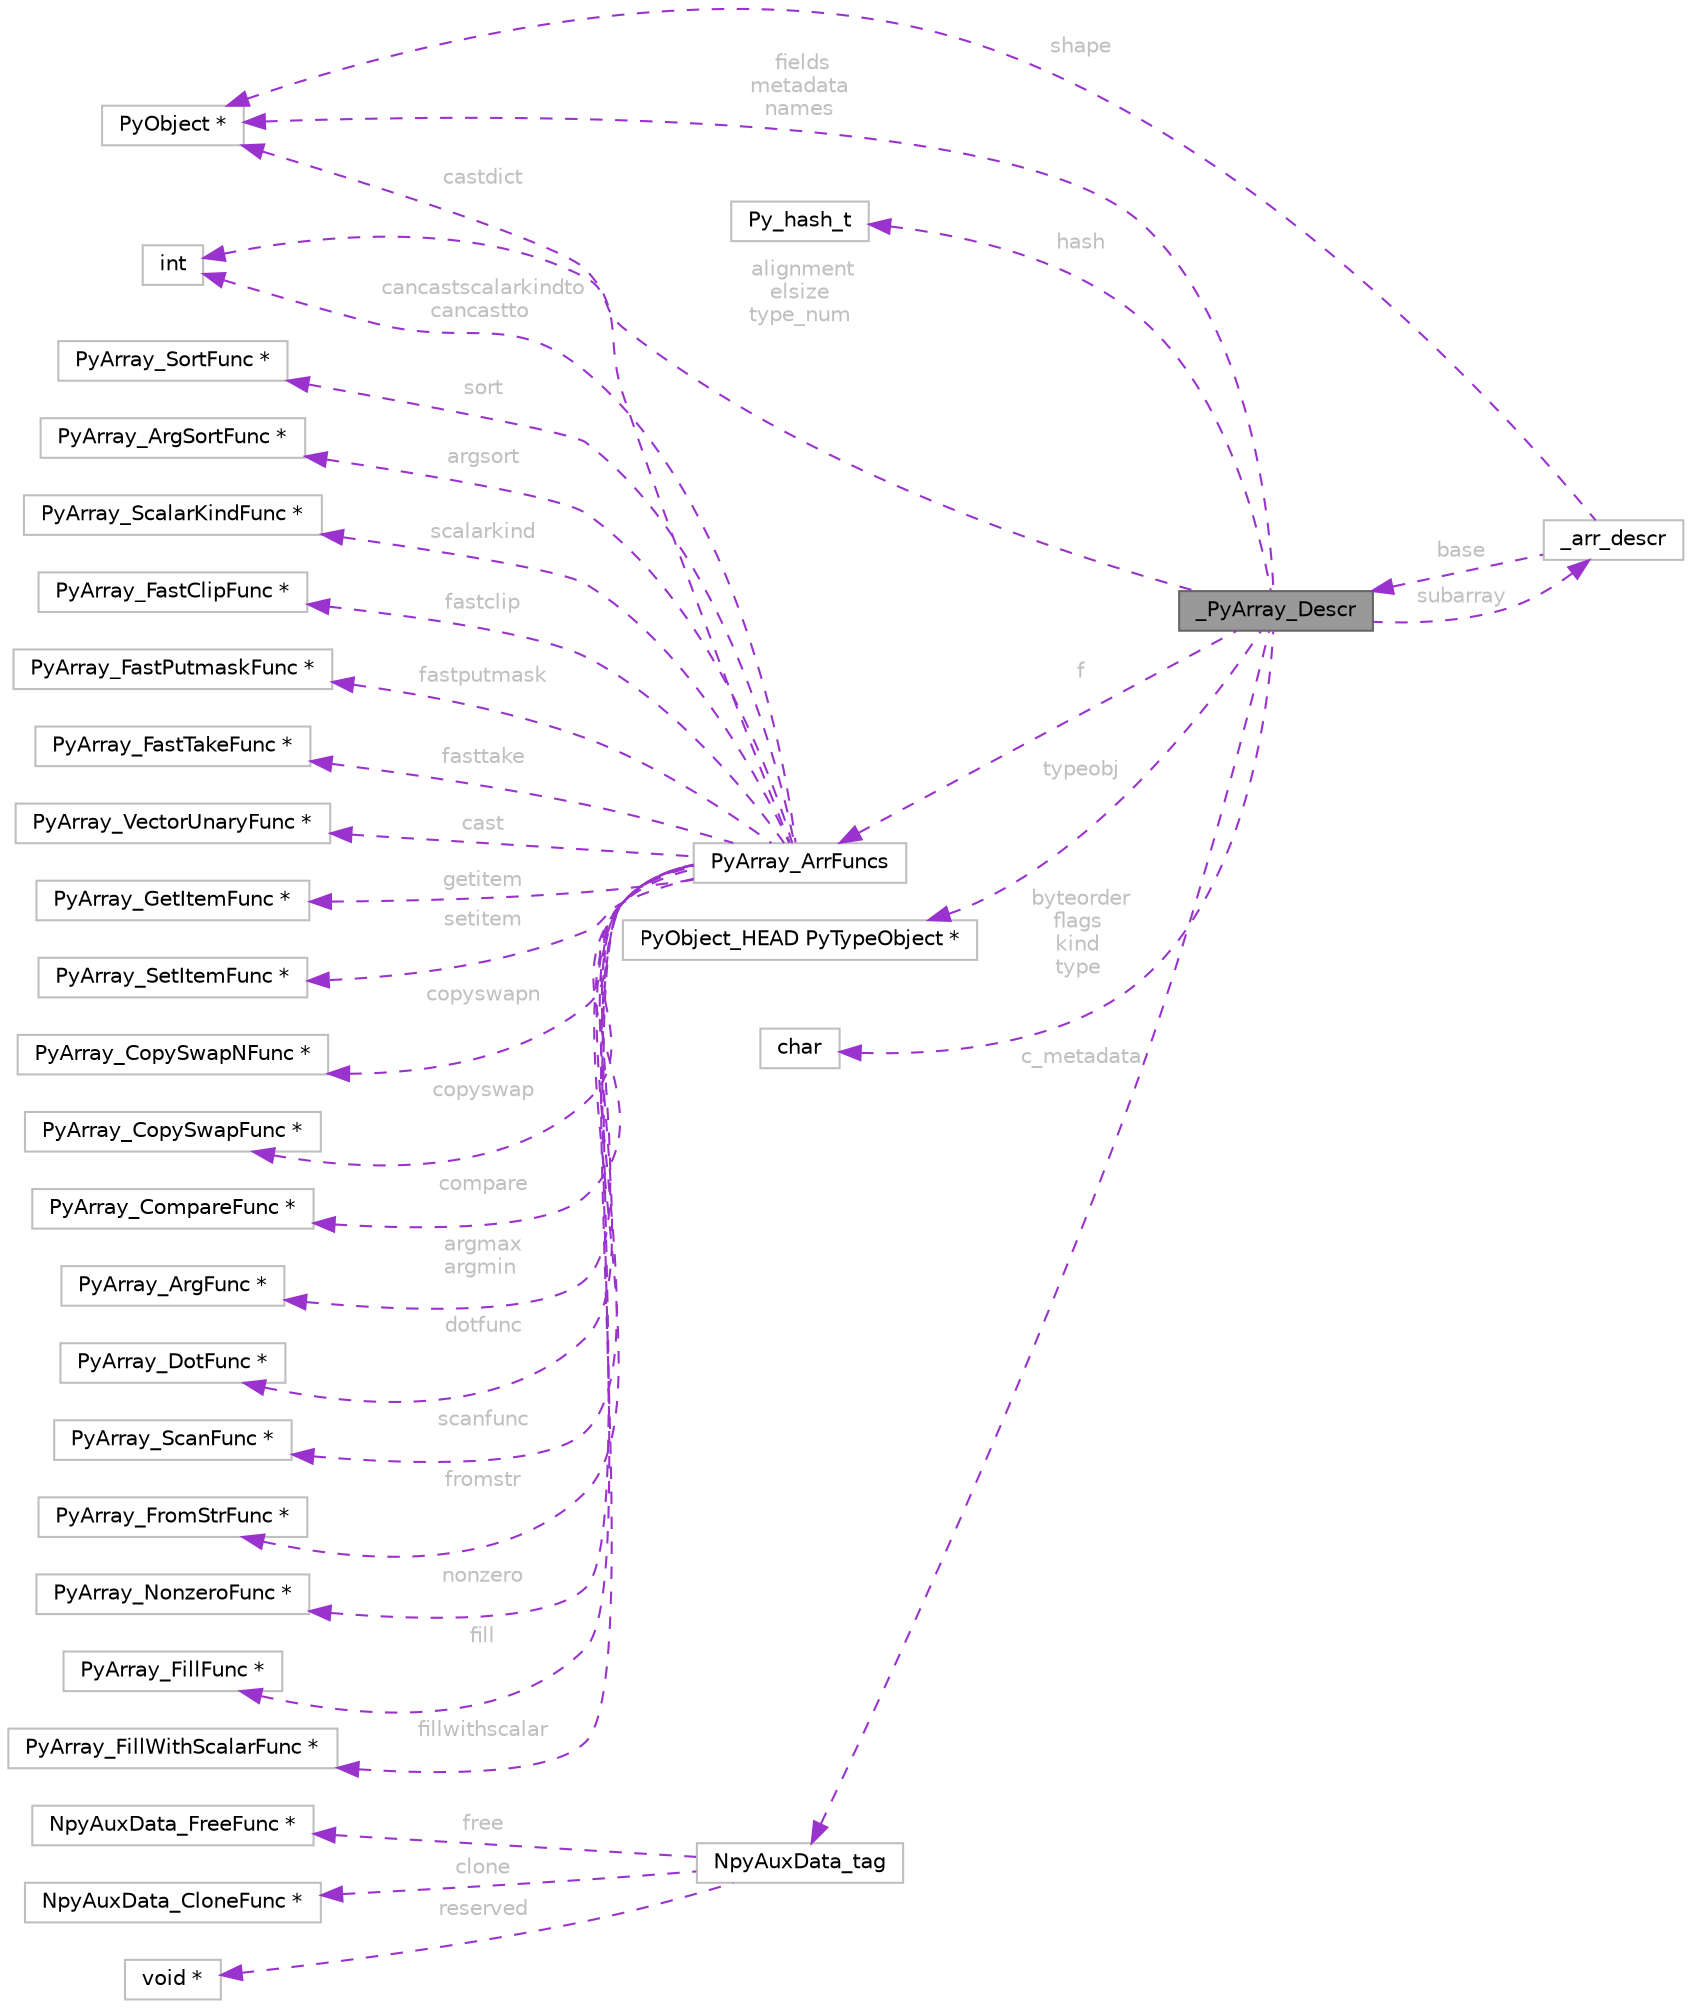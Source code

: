 digraph "_PyArray_Descr"
{
 // LATEX_PDF_SIZE
  bgcolor="transparent";
  edge [fontname=Helvetica,fontsize=10,labelfontname=Helvetica,labelfontsize=10];
  node [fontname=Helvetica,fontsize=10,shape=box,height=0.2,width=0.4];
  rankdir="LR";
  Node1 [id="Node000001",label="_PyArray_Descr",height=0.2,width=0.4,color="gray40", fillcolor="grey60", style="filled", fontcolor="black",tooltip=" "];
  Node2 -> Node1 [id="edge1_Node000001_Node000002",dir="back",color="darkorchid3",style="dashed",tooltip=" ",label=" typeobj",fontcolor="grey" ];
  Node2 [id="Node000002",label="PyObject_HEAD PyTypeObject *",height=0.2,width=0.4,color="grey75", fillcolor="white", style="filled",tooltip=" "];
  Node3 -> Node1 [id="edge2_Node000001_Node000003",dir="back",color="darkorchid3",style="dashed",tooltip=" ",label=" byteorder\nflags\nkind\ntype",fontcolor="grey" ];
  Node3 [id="Node000003",label="char",height=0.2,width=0.4,color="grey75", fillcolor="white", style="filled",tooltip=" "];
  Node4 -> Node1 [id="edge3_Node000001_Node000004",dir="back",color="darkorchid3",style="dashed",tooltip=" ",label=" alignment\nelsize\ntype_num",fontcolor="grey" ];
  Node4 [id="Node000004",label="int",height=0.2,width=0.4,color="grey75", fillcolor="white", style="filled",tooltip=" "];
  Node5 -> Node1 [id="edge4_Node000001_Node000005",dir="back",color="darkorchid3",style="dashed",tooltip=" ",label=" subarray",fontcolor="grey" ];
  Node5 [id="Node000005",label="_arr_descr",height=0.2,width=0.4,color="grey75", fillcolor="white", style="filled",URL="$d4/d79/struct__arr__descr.html",tooltip=" "];
  Node1 -> Node5 [id="edge5_Node000005_Node000001",dir="back",color="darkorchid3",style="dashed",tooltip=" ",label=" base",fontcolor="grey" ];
  Node6 -> Node5 [id="edge6_Node000005_Node000006",dir="back",color="darkorchid3",style="dashed",tooltip=" ",label=" shape",fontcolor="grey" ];
  Node6 [id="Node000006",label="PyObject *",height=0.2,width=0.4,color="grey75", fillcolor="white", style="filled",tooltip=" "];
  Node6 -> Node1 [id="edge7_Node000001_Node000006",dir="back",color="darkorchid3",style="dashed",tooltip=" ",label=" fields\nmetadata\nnames",fontcolor="grey" ];
  Node7 -> Node1 [id="edge8_Node000001_Node000007",dir="back",color="darkorchid3",style="dashed",tooltip=" ",label=" f",fontcolor="grey" ];
  Node7 [id="Node000007",label="PyArray_ArrFuncs",height=0.2,width=0.4,color="grey75", fillcolor="white", style="filled",URL="$db/dc3/structPyArray__ArrFuncs.html",tooltip=" "];
  Node8 -> Node7 [id="edge9_Node000007_Node000008",dir="back",color="darkorchid3",style="dashed",tooltip=" ",label=" cast",fontcolor="grey" ];
  Node8 [id="Node000008",label="PyArray_VectorUnaryFunc *",height=0.2,width=0.4,color="grey75", fillcolor="white", style="filled",tooltip=" "];
  Node9 -> Node7 [id="edge10_Node000007_Node000009",dir="back",color="darkorchid3",style="dashed",tooltip=" ",label=" getitem",fontcolor="grey" ];
  Node9 [id="Node000009",label="PyArray_GetItemFunc *",height=0.2,width=0.4,color="grey75", fillcolor="white", style="filled",tooltip=" "];
  Node10 -> Node7 [id="edge11_Node000007_Node000010",dir="back",color="darkorchid3",style="dashed",tooltip=" ",label=" setitem",fontcolor="grey" ];
  Node10 [id="Node000010",label="PyArray_SetItemFunc *",height=0.2,width=0.4,color="grey75", fillcolor="white", style="filled",tooltip=" "];
  Node11 -> Node7 [id="edge12_Node000007_Node000011",dir="back",color="darkorchid3",style="dashed",tooltip=" ",label=" copyswapn",fontcolor="grey" ];
  Node11 [id="Node000011",label="PyArray_CopySwapNFunc *",height=0.2,width=0.4,color="grey75", fillcolor="white", style="filled",tooltip=" "];
  Node12 -> Node7 [id="edge13_Node000007_Node000012",dir="back",color="darkorchid3",style="dashed",tooltip=" ",label=" copyswap",fontcolor="grey" ];
  Node12 [id="Node000012",label="PyArray_CopySwapFunc *",height=0.2,width=0.4,color="grey75", fillcolor="white", style="filled",tooltip=" "];
  Node13 -> Node7 [id="edge14_Node000007_Node000013",dir="back",color="darkorchid3",style="dashed",tooltip=" ",label=" compare",fontcolor="grey" ];
  Node13 [id="Node000013",label="PyArray_CompareFunc *",height=0.2,width=0.4,color="grey75", fillcolor="white", style="filled",tooltip=" "];
  Node14 -> Node7 [id="edge15_Node000007_Node000014",dir="back",color="darkorchid3",style="dashed",tooltip=" ",label=" argmax\nargmin",fontcolor="grey" ];
  Node14 [id="Node000014",label="PyArray_ArgFunc *",height=0.2,width=0.4,color="grey75", fillcolor="white", style="filled",tooltip=" "];
  Node15 -> Node7 [id="edge16_Node000007_Node000015",dir="back",color="darkorchid3",style="dashed",tooltip=" ",label=" dotfunc",fontcolor="grey" ];
  Node15 [id="Node000015",label="PyArray_DotFunc *",height=0.2,width=0.4,color="grey75", fillcolor="white", style="filled",tooltip=" "];
  Node16 -> Node7 [id="edge17_Node000007_Node000016",dir="back",color="darkorchid3",style="dashed",tooltip=" ",label=" scanfunc",fontcolor="grey" ];
  Node16 [id="Node000016",label="PyArray_ScanFunc *",height=0.2,width=0.4,color="grey75", fillcolor="white", style="filled",tooltip=" "];
  Node17 -> Node7 [id="edge18_Node000007_Node000017",dir="back",color="darkorchid3",style="dashed",tooltip=" ",label=" fromstr",fontcolor="grey" ];
  Node17 [id="Node000017",label="PyArray_FromStrFunc *",height=0.2,width=0.4,color="grey75", fillcolor="white", style="filled",tooltip=" "];
  Node18 -> Node7 [id="edge19_Node000007_Node000018",dir="back",color="darkorchid3",style="dashed",tooltip=" ",label=" nonzero",fontcolor="grey" ];
  Node18 [id="Node000018",label="PyArray_NonzeroFunc *",height=0.2,width=0.4,color="grey75", fillcolor="white", style="filled",tooltip=" "];
  Node19 -> Node7 [id="edge20_Node000007_Node000019",dir="back",color="darkorchid3",style="dashed",tooltip=" ",label=" fill",fontcolor="grey" ];
  Node19 [id="Node000019",label="PyArray_FillFunc *",height=0.2,width=0.4,color="grey75", fillcolor="white", style="filled",tooltip=" "];
  Node20 -> Node7 [id="edge21_Node000007_Node000020",dir="back",color="darkorchid3",style="dashed",tooltip=" ",label=" fillwithscalar",fontcolor="grey" ];
  Node20 [id="Node000020",label="PyArray_FillWithScalarFunc *",height=0.2,width=0.4,color="grey75", fillcolor="white", style="filled",tooltip=" "];
  Node21 -> Node7 [id="edge22_Node000007_Node000021",dir="back",color="darkorchid3",style="dashed",tooltip=" ",label=" sort",fontcolor="grey" ];
  Node21 [id="Node000021",label="PyArray_SortFunc *",height=0.2,width=0.4,color="grey75", fillcolor="white", style="filled",tooltip=" "];
  Node22 -> Node7 [id="edge23_Node000007_Node000022",dir="back",color="darkorchid3",style="dashed",tooltip=" ",label=" argsort",fontcolor="grey" ];
  Node22 [id="Node000022",label="PyArray_ArgSortFunc *",height=0.2,width=0.4,color="grey75", fillcolor="white", style="filled",tooltip=" "];
  Node6 -> Node7 [id="edge24_Node000007_Node000006",dir="back",color="darkorchid3",style="dashed",tooltip=" ",label=" castdict",fontcolor="grey" ];
  Node23 -> Node7 [id="edge25_Node000007_Node000023",dir="back",color="darkorchid3",style="dashed",tooltip=" ",label=" scalarkind",fontcolor="grey" ];
  Node23 [id="Node000023",label="PyArray_ScalarKindFunc *",height=0.2,width=0.4,color="grey75", fillcolor="white", style="filled",tooltip=" "];
  Node4 -> Node7 [id="edge26_Node000007_Node000004",dir="back",color="darkorchid3",style="dashed",tooltip=" ",label=" cancastscalarkindto\ncancastto",fontcolor="grey" ];
  Node24 -> Node7 [id="edge27_Node000007_Node000024",dir="back",color="darkorchid3",style="dashed",tooltip=" ",label=" fastclip",fontcolor="grey" ];
  Node24 [id="Node000024",label="PyArray_FastClipFunc *",height=0.2,width=0.4,color="grey75", fillcolor="white", style="filled",tooltip=" "];
  Node25 -> Node7 [id="edge28_Node000007_Node000025",dir="back",color="darkorchid3",style="dashed",tooltip=" ",label=" fastputmask",fontcolor="grey" ];
  Node25 [id="Node000025",label="PyArray_FastPutmaskFunc *",height=0.2,width=0.4,color="grey75", fillcolor="white", style="filled",tooltip=" "];
  Node26 -> Node7 [id="edge29_Node000007_Node000026",dir="back",color="darkorchid3",style="dashed",tooltip=" ",label=" fasttake",fontcolor="grey" ];
  Node26 [id="Node000026",label="PyArray_FastTakeFunc *",height=0.2,width=0.4,color="grey75", fillcolor="white", style="filled",tooltip=" "];
  Node27 -> Node1 [id="edge30_Node000001_Node000027",dir="back",color="darkorchid3",style="dashed",tooltip=" ",label=" c_metadata",fontcolor="grey" ];
  Node27 [id="Node000027",label="NpyAuxData_tag",height=0.2,width=0.4,color="grey75", fillcolor="white", style="filled",URL="$d3/dd6/structNpyAuxData__tag.html",tooltip=" "];
  Node28 -> Node27 [id="edge31_Node000027_Node000028",dir="back",color="darkorchid3",style="dashed",tooltip=" ",label=" free",fontcolor="grey" ];
  Node28 [id="Node000028",label="NpyAuxData_FreeFunc *",height=0.2,width=0.4,color="grey75", fillcolor="white", style="filled",tooltip=" "];
  Node29 -> Node27 [id="edge32_Node000027_Node000029",dir="back",color="darkorchid3",style="dashed",tooltip=" ",label=" clone",fontcolor="grey" ];
  Node29 [id="Node000029",label="NpyAuxData_CloneFunc *",height=0.2,width=0.4,color="grey75", fillcolor="white", style="filled",tooltip=" "];
  Node30 -> Node27 [id="edge33_Node000027_Node000030",dir="back",color="darkorchid3",style="dashed",tooltip=" ",label=" reserved",fontcolor="grey" ];
  Node30 [id="Node000030",label="void *",height=0.2,width=0.4,color="grey75", fillcolor="white", style="filled",tooltip=" "];
  Node31 -> Node1 [id="edge34_Node000001_Node000031",dir="back",color="darkorchid3",style="dashed",tooltip=" ",label=" hash",fontcolor="grey" ];
  Node31 [id="Node000031",label="Py_hash_t",height=0.2,width=0.4,color="grey75", fillcolor="white", style="filled",tooltip=" "];
}
